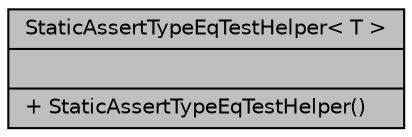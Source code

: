 digraph "StaticAssertTypeEqTestHelper&lt; T &gt;"
{
 // LATEX_PDF_SIZE
  bgcolor="transparent";
  edge [fontname="Helvetica",fontsize="10",labelfontname="Helvetica",labelfontsize="10"];
  node [fontname="Helvetica",fontsize="10",shape=record];
  Node1 [label="{StaticAssertTypeEqTestHelper\< T \>\n||+ StaticAssertTypeEqTestHelper()\l}",height=0.2,width=0.4,color="black", fillcolor="grey75", style="filled", fontcolor="black",tooltip=" "];
}
